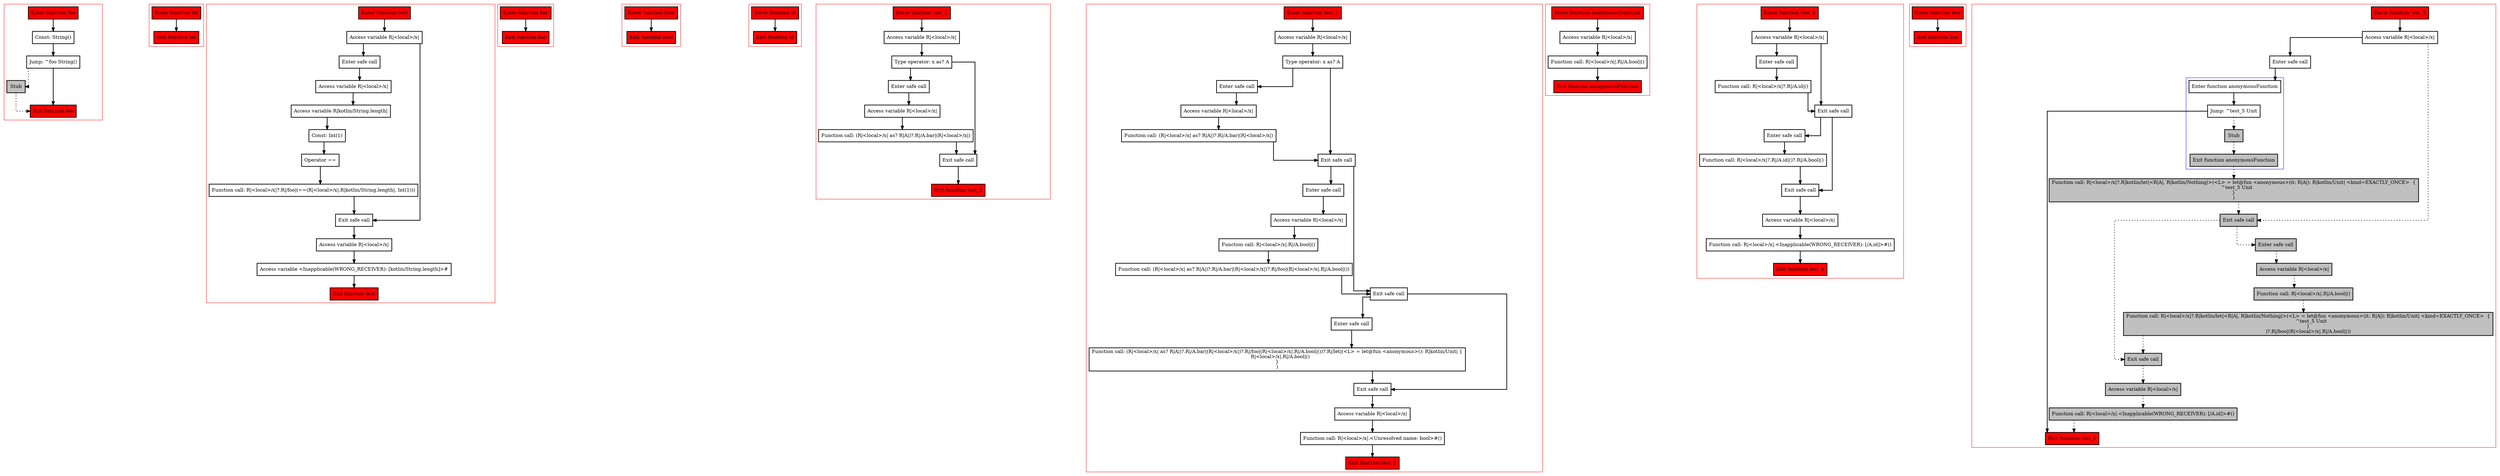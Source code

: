 digraph safeCalls_kt {
  graph [splines=ortho nodesep=3]
  node [shape=box penwidth=2]
  edge [penwidth=2]

  subgraph cluster_0 {
    color=red
    0 [label="Enter function foo" style="filled" fillcolor=red];
    1 [label="Const: String()"];
    2 [label="Jump: ^foo String()"];
    3 [label="Stub" style="filled" fillcolor=gray];
    4 [label="Exit function foo" style="filled" fillcolor=red];
  }

  0 -> {1};
  1 -> {2};
  2 -> {4};
  2 -> {3} [style=dotted];
  3 -> {4} [style=dotted];

  subgraph cluster_1 {
    color=red
    5 [label="Enter function let" style="filled" fillcolor=red];
    6 [label="Exit function let" style="filled" fillcolor=red];
  }

  5 -> {6};

  subgraph cluster_2 {
    color=red
    7 [label="Enter function test" style="filled" fillcolor=red];
    8 [label="Access variable R|<local>/x|"];
    9 [label="Enter safe call"];
    10 [label="Access variable R|<local>/x|"];
    11 [label="Access variable R|kotlin/String.length|"];
    12 [label="Const: Int(1)"];
    13 [label="Operator =="];
    14 [label="Function call: R|<local>/x|?.R|/foo|(==(R|<local>/x|.R|kotlin/String.length|, Int(1)))"];
    15 [label="Exit safe call"];
    16 [label="Access variable R|<local>/x|"];
    17 [label="Access variable <Inapplicable(WRONG_RECEIVER): [kotlin/String.length]>#"];
    18 [label="Exit function test" style="filled" fillcolor=red];
  }

  7 -> {8};
  8 -> {9 15};
  9 -> {10};
  10 -> {11};
  11 -> {12};
  12 -> {13};
  13 -> {14};
  14 -> {15};
  15 -> {16};
  16 -> {17};
  17 -> {18};

  subgraph cluster_3 {
    color=red
    19 [label="Enter function bar" style="filled" fillcolor=red];
    20 [label="Exit function bar" style="filled" fillcolor=red];
  }

  19 -> {20};

  subgraph cluster_4 {
    color=red
    21 [label="Enter function bool" style="filled" fillcolor=red];
    22 [label="Exit function bool" style="filled" fillcolor=red];
  }

  21 -> {22};

  subgraph cluster_5 {
    color=red
    23 [label="Enter function id" style="filled" fillcolor=red];
    24 [label="Exit function id" style="filled" fillcolor=red];
  }

  23 -> {24};

  subgraph cluster_6 {
    color=red
    25 [label="Enter function test_2" style="filled" fillcolor=red];
    26 [label="Access variable R|<local>/x|"];
    27 [label="Type operator: x as? A"];
    28 [label="Enter safe call"];
    29 [label="Access variable R|<local>/x|"];
    30 [label="Function call: (R|<local>/x| as? R|A|)?.R|/A.bar|(R|<local>/x|)"];
    31 [label="Exit safe call"];
    32 [label="Exit function test_2" style="filled" fillcolor=red];
  }

  25 -> {26};
  26 -> {27};
  27 -> {28 31};
  28 -> {29};
  29 -> {30};
  30 -> {31};
  31 -> {32};

  subgraph cluster_7 {
    color=red
    33 [label="Enter function test_3" style="filled" fillcolor=red];
    34 [label="Access variable R|<local>/x|"];
    35 [label="Type operator: x as? A"];
    36 [label="Enter safe call"];
    37 [label="Access variable R|<local>/x|"];
    38 [label="Function call: (R|<local>/x| as? R|A|)?.R|/A.bar|(R|<local>/x|)"];
    39 [label="Exit safe call"];
    40 [label="Enter safe call"];
    41 [label="Access variable R|<local>/x|"];
    42 [label="Function call: R|<local>/x|.R|/A.bool|()"];
    43 [label="Function call: (R|<local>/x| as? R|A|)?.R|/A.bar|(R|<local>/x|)?.R|/foo|(R|<local>/x|.R|/A.bool|())"];
    44 [label="Exit safe call"];
    45 [label="Enter safe call"];
    46 [label="Function call: (R|<local>/x| as? R|A|)?.R|/A.bar|(R|<local>/x|)?.R|/foo|(R|<local>/x|.R|/A.bool|())?.R|/let|(<L> = let@fun <anonymous>(): R|kotlin/Unit| {
    R|<local>/x|.R|/A.bool|()
}
)"];
    47 [label="Exit safe call"];
    48 [label="Access variable R|<local>/x|"];
    49 [label="Function call: R|<local>/x|.<Unresolved name: bool>#()"];
    50 [label="Exit function test_3" style="filled" fillcolor=red];
  }

  33 -> {34};
  34 -> {35};
  35 -> {36 39};
  36 -> {37};
  37 -> {38};
  38 -> {39};
  39 -> {40 44};
  40 -> {41};
  41 -> {42};
  42 -> {43};
  43 -> {44};
  44 -> {45 47};
  45 -> {46};
  46 -> {47};
  47 -> {48};
  48 -> {49};
  49 -> {50};

  subgraph cluster_8 {
    color=red
    51 [label="Enter function anonymousFunction" style="filled" fillcolor=red];
    52 [label="Access variable R|<local>/x|"];
    53 [label="Function call: R|<local>/x|.R|/A.bool|()"];
    54 [label="Exit function anonymousFunction" style="filled" fillcolor=red];
  }

  51 -> {52};
  52 -> {53};
  53 -> {54};

  subgraph cluster_9 {
    color=red
    55 [label="Enter function test_4" style="filled" fillcolor=red];
    56 [label="Access variable R|<local>/x|"];
    57 [label="Enter safe call"];
    58 [label="Function call: R|<local>/x|?.R|/A.id|()"];
    59 [label="Exit safe call"];
    60 [label="Enter safe call"];
    61 [label="Function call: R|<local>/x|?.R|/A.id|()?.R|/A.bool|()"];
    62 [label="Exit safe call"];
    63 [label="Access variable R|<local>/x|"];
    64 [label="Function call: R|<local>/x|.<Inapplicable(WRONG_RECEIVER): [/A.id]>#()"];
    65 [label="Exit function test_4" style="filled" fillcolor=red];
  }

  55 -> {56};
  56 -> {57 59};
  57 -> {58};
  58 -> {59};
  59 -> {60 62};
  60 -> {61};
  61 -> {62};
  62 -> {63};
  63 -> {64};
  64 -> {65};

  subgraph cluster_10 {
    color=red
    66 [label="Enter function boo" style="filled" fillcolor=red];
    67 [label="Exit function boo" style="filled" fillcolor=red];
  }

  66 -> {67};

  subgraph cluster_11 {
    color=red
    68 [label="Enter function test_5" style="filled" fillcolor=red];
    69 [label="Access variable R|<local>/x|"];
    70 [label="Enter safe call"];
    subgraph cluster_12 {
      color=blue
      71 [label="Enter function anonymousFunction"];
      72 [label="Jump: ^test_5 Unit"];
      73 [label="Stub" style="filled" fillcolor=gray];
      74 [label="Exit function anonymousFunction" style="filled" fillcolor=gray];
    }
    75 [label="Function call: R|<local>/x|?.R|kotlin/let|<R|A|, R|kotlin/Nothing|>(<L> = let@fun <anonymous>(it: R|A|): R|kotlin/Unit| <kind=EXACTLY_ONCE>  {
    ^test_5 Unit
}
)" style="filled" fillcolor=gray];
    76 [label="Exit safe call" style="filled" fillcolor=gray];
    77 [label="Enter safe call" style="filled" fillcolor=gray];
    78 [label="Access variable R|<local>/x|" style="filled" fillcolor=gray];
    79 [label="Function call: R|<local>/x|.R|/A.bool|()" style="filled" fillcolor=gray];
    80 [label="Function call: R|<local>/x|?.R|kotlin/let|<R|A|, R|kotlin/Nothing|>(<L> = let@fun <anonymous>(it: R|A|): R|kotlin/Unit| <kind=EXACTLY_ONCE>  {
    ^test_5 Unit
}
)?.R|/boo|(R|<local>/x|.R|/A.bool|())" style="filled" fillcolor=gray];
    81 [label="Exit safe call" style="filled" fillcolor=gray];
    82 [label="Access variable R|<local>/x|" style="filled" fillcolor=gray];
    83 [label="Function call: R|<local>/x|.<Inapplicable(WRONG_RECEIVER): [/A.id]>#()" style="filled" fillcolor=gray];
    84 [label="Exit function test_5" style="filled" fillcolor=red];
  }

  68 -> {69};
  69 -> {70};
  69 -> {76} [style=dotted];
  70 -> {71};
  71 -> {72};
  72 -> {84};
  72 -> {73} [style=dotted];
  73 -> {74} [style=dotted];
  74 -> {75} [style=dotted];
  75 -> {76} [style=dotted];
  76 -> {77 81} [style=dotted];
  77 -> {78} [style=dotted];
  78 -> {79} [style=dotted];
  79 -> {80} [style=dotted];
  80 -> {81} [style=dotted];
  81 -> {82} [style=dotted];
  82 -> {83} [style=dotted];
  83 -> {84} [style=dotted];

}
